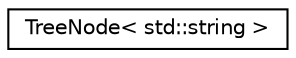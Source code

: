 digraph "Graphical Class Hierarchy"
{
 // LATEX_PDF_SIZE
  edge [fontname="Helvetica",fontsize="10",labelfontname="Helvetica",labelfontsize="10"];
  node [fontname="Helvetica",fontsize="10",shape=record];
  rankdir="LR";
  Node0 [label="TreeNode\< std::string \>",height=0.2,width=0.4,color="black", fillcolor="white", style="filled",URL="$classTreeNode.html",tooltip=" "];
}
